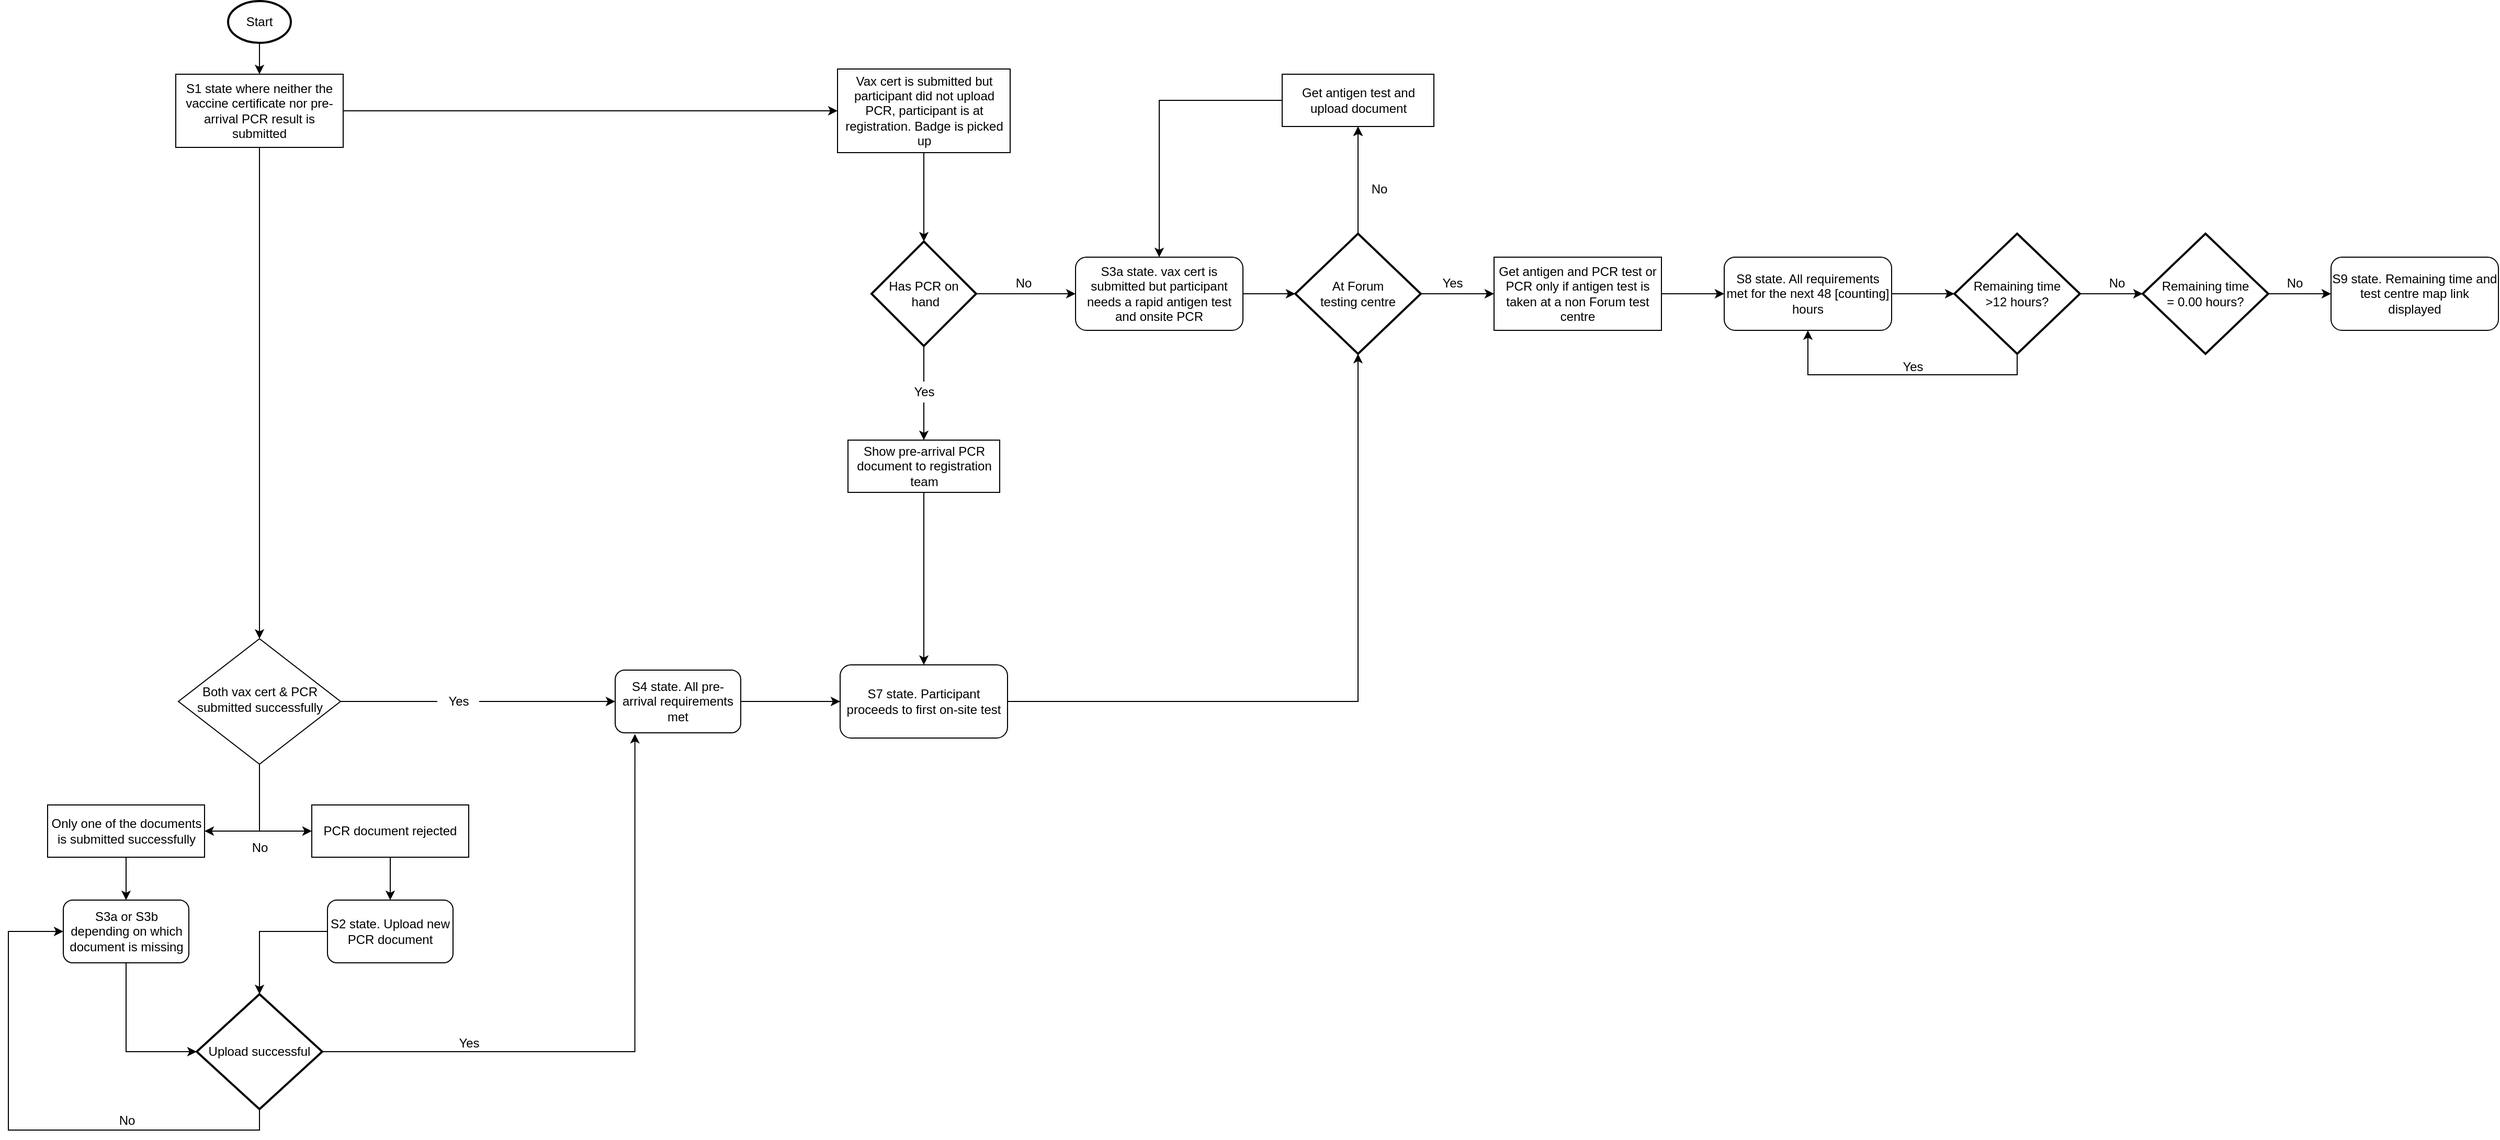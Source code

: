 <mxfile version="14.6.11" type="github">
  <diagram id="C5RBs43oDa-KdzZeNtuy" name="Page-1">
    <mxGraphModel dx="9123" dy="5685" grid="1" gridSize="10" guides="1" tooltips="1" connect="1" arrows="1" fold="1" page="1" pageScale="1" pageWidth="583" pageHeight="827" math="0" shadow="0">
      <root>
        <mxCell id="WIyWlLk6GJQsqaUBKTNV-0" />
        <mxCell id="WIyWlLk6GJQsqaUBKTNV-1" parent="WIyWlLk6GJQsqaUBKTNV-0" />
        <mxCell id="kkBGDYYdDlyMSQgDSRYE-59" style="edgeStyle=orthogonalEdgeStyle;rounded=0;orthogonalLoop=1;jettySize=auto;html=1;exitX=0.5;exitY=1;exitDx=0;exitDy=0;entryX=0.5;entryY=0;entryDx=0;entryDy=0;" edge="1" parent="WIyWlLk6GJQsqaUBKTNV-1" source="WIyWlLk6GJQsqaUBKTNV-3" target="kkBGDYYdDlyMSQgDSRYE-58">
          <mxGeometry relative="1" as="geometry" />
        </mxCell>
        <mxCell id="WIyWlLk6GJQsqaUBKTNV-3" value="Only one of the documents is submitted successfully" style="rounded=0;whiteSpace=wrap;html=1;fontSize=12;glass=0;strokeWidth=1;shadow=0;" parent="WIyWlLk6GJQsqaUBKTNV-1" vertex="1">
          <mxGeometry x="117.5" y="819" width="150" height="50" as="geometry" />
        </mxCell>
        <mxCell id="kkBGDYYdDlyMSQgDSRYE-43" style="edgeStyle=orthogonalEdgeStyle;rounded=0;orthogonalLoop=1;jettySize=auto;html=1;exitX=0.5;exitY=1;exitDx=0;exitDy=0;entryX=1;entryY=0.5;entryDx=0;entryDy=0;" edge="1" parent="WIyWlLk6GJQsqaUBKTNV-1" source="WIyWlLk6GJQsqaUBKTNV-6" target="WIyWlLk6GJQsqaUBKTNV-3">
          <mxGeometry relative="1" as="geometry" />
        </mxCell>
        <mxCell id="kkBGDYYdDlyMSQgDSRYE-45" style="edgeStyle=orthogonalEdgeStyle;rounded=0;orthogonalLoop=1;jettySize=auto;html=1;exitX=0.5;exitY=1;exitDx=0;exitDy=0;entryX=0;entryY=0.5;entryDx=0;entryDy=0;" edge="1" parent="WIyWlLk6GJQsqaUBKTNV-1" source="WIyWlLk6GJQsqaUBKTNV-6" target="kkBGDYYdDlyMSQgDSRYE-34">
          <mxGeometry relative="1" as="geometry" />
        </mxCell>
        <mxCell id="kkBGDYYdDlyMSQgDSRYE-56" style="edgeStyle=orthogonalEdgeStyle;rounded=0;orthogonalLoop=1;jettySize=auto;html=1;exitX=1;exitY=0.5;exitDx=0;exitDy=0;entryX=0;entryY=0.5;entryDx=0;entryDy=0;startArrow=none;" edge="1" parent="WIyWlLk6GJQsqaUBKTNV-1" source="kkBGDYYdDlyMSQgDSRYE-33" target="kkBGDYYdDlyMSQgDSRYE-6">
          <mxGeometry relative="1" as="geometry" />
        </mxCell>
        <mxCell id="WIyWlLk6GJQsqaUBKTNV-6" value="Both vax cert &amp;amp; PCR submitted successfully" style="rhombus;whiteSpace=wrap;html=1;shadow=0;fontFamily=Helvetica;fontSize=12;align=center;strokeWidth=1;spacing=6;spacingTop=-4;" parent="WIyWlLk6GJQsqaUBKTNV-1" vertex="1">
          <mxGeometry x="242.5" y="660" width="155" height="120" as="geometry" />
        </mxCell>
        <mxCell id="kkBGDYYdDlyMSQgDSRYE-95" style="edgeStyle=orthogonalEdgeStyle;rounded=0;orthogonalLoop=1;jettySize=auto;html=1;exitX=1;exitY=0.5;exitDx=0;exitDy=0;entryX=0.5;entryY=1;entryDx=0;entryDy=0;entryPerimeter=0;" edge="1" parent="WIyWlLk6GJQsqaUBKTNV-1" source="WIyWlLk6GJQsqaUBKTNV-12" target="kkBGDYYdDlyMSQgDSRYE-84">
          <mxGeometry relative="1" as="geometry" />
        </mxCell>
        <mxCell id="WIyWlLk6GJQsqaUBKTNV-12" value="S7 state. Participant proceeds to first on-site test" style="rounded=1;whiteSpace=wrap;html=1;fontSize=12;glass=0;strokeWidth=1;shadow=0;" parent="WIyWlLk6GJQsqaUBKTNV-1" vertex="1">
          <mxGeometry x="875" y="685" width="160" height="70" as="geometry" />
        </mxCell>
        <mxCell id="kkBGDYYdDlyMSQgDSRYE-3" style="edgeStyle=orthogonalEdgeStyle;rounded=0;orthogonalLoop=1;jettySize=auto;html=1;exitX=0.5;exitY=1;exitDx=0;exitDy=0;exitPerimeter=0;entryX=0.5;entryY=0;entryDx=0;entryDy=0;" edge="1" parent="WIyWlLk6GJQsqaUBKTNV-1" source="kkBGDYYdDlyMSQgDSRYE-1" target="kkBGDYYdDlyMSQgDSRYE-2">
          <mxGeometry relative="1" as="geometry" />
        </mxCell>
        <mxCell id="kkBGDYYdDlyMSQgDSRYE-1" value="Start" style="strokeWidth=2;html=1;shape=mxgraph.flowchart.start_1;whiteSpace=wrap;" vertex="1" parent="WIyWlLk6GJQsqaUBKTNV-1">
          <mxGeometry x="290" y="50" width="60" height="40" as="geometry" />
        </mxCell>
        <mxCell id="kkBGDYYdDlyMSQgDSRYE-39" style="edgeStyle=orthogonalEdgeStyle;rounded=0;orthogonalLoop=1;jettySize=auto;html=1;exitX=0.5;exitY=1;exitDx=0;exitDy=0;" edge="1" parent="WIyWlLk6GJQsqaUBKTNV-1" source="kkBGDYYdDlyMSQgDSRYE-2" target="WIyWlLk6GJQsqaUBKTNV-6">
          <mxGeometry relative="1" as="geometry" />
        </mxCell>
        <mxCell id="kkBGDYYdDlyMSQgDSRYE-67" style="edgeStyle=orthogonalEdgeStyle;rounded=0;orthogonalLoop=1;jettySize=auto;html=1;exitX=1;exitY=0.5;exitDx=0;exitDy=0;entryX=0;entryY=0.5;entryDx=0;entryDy=0;" edge="1" parent="WIyWlLk6GJQsqaUBKTNV-1" source="kkBGDYYdDlyMSQgDSRYE-2" target="kkBGDYYdDlyMSQgDSRYE-66">
          <mxGeometry relative="1" as="geometry" />
        </mxCell>
        <mxCell id="kkBGDYYdDlyMSQgDSRYE-2" value="S1 state where neither the vaccine certificate nor pre-arrival PCR result is submitted" style="rounded=0;whiteSpace=wrap;html=1;" vertex="1" parent="WIyWlLk6GJQsqaUBKTNV-1">
          <mxGeometry x="240" y="120" width="160" height="70" as="geometry" />
        </mxCell>
        <mxCell id="kkBGDYYdDlyMSQgDSRYE-15" style="edgeStyle=orthogonalEdgeStyle;rounded=0;orthogonalLoop=1;jettySize=auto;html=1;exitX=1;exitY=0.5;exitDx=0;exitDy=0;entryX=0;entryY=0.5;entryDx=0;entryDy=0;" edge="1" parent="WIyWlLk6GJQsqaUBKTNV-1" source="kkBGDYYdDlyMSQgDSRYE-6" target="WIyWlLk6GJQsqaUBKTNV-12">
          <mxGeometry relative="1" as="geometry" />
        </mxCell>
        <mxCell id="kkBGDYYdDlyMSQgDSRYE-6" value="S4 state. All pre-arrival requirements met" style="rounded=1;whiteSpace=wrap;html=1;" vertex="1" parent="WIyWlLk6GJQsqaUBKTNV-1">
          <mxGeometry x="660" y="690" width="120" height="60" as="geometry" />
        </mxCell>
        <mxCell id="kkBGDYYdDlyMSQgDSRYE-49" style="edgeStyle=orthogonalEdgeStyle;rounded=0;orthogonalLoop=1;jettySize=auto;html=1;exitX=0.5;exitY=1;exitDx=0;exitDy=0;entryX=0.5;entryY=0;entryDx=0;entryDy=0;" edge="1" parent="WIyWlLk6GJQsqaUBKTNV-1" source="kkBGDYYdDlyMSQgDSRYE-34" target="kkBGDYYdDlyMSQgDSRYE-36">
          <mxGeometry relative="1" as="geometry" />
        </mxCell>
        <mxCell id="kkBGDYYdDlyMSQgDSRYE-34" value="PCR document rejected" style="rounded=0;whiteSpace=wrap;html=1;fontSize=12;glass=0;strokeWidth=1;shadow=0;" vertex="1" parent="WIyWlLk6GJQsqaUBKTNV-1">
          <mxGeometry x="370" y="819" width="150" height="50" as="geometry" />
        </mxCell>
        <mxCell id="kkBGDYYdDlyMSQgDSRYE-64" style="edgeStyle=orthogonalEdgeStyle;rounded=0;orthogonalLoop=1;jettySize=auto;html=1;exitX=0;exitY=0.5;exitDx=0;exitDy=0;" edge="1" parent="WIyWlLk6GJQsqaUBKTNV-1" source="kkBGDYYdDlyMSQgDSRYE-36" target="kkBGDYYdDlyMSQgDSRYE-50">
          <mxGeometry relative="1" as="geometry" />
        </mxCell>
        <mxCell id="kkBGDYYdDlyMSQgDSRYE-36" value="S2 state. Upload new PCR document" style="rounded=1;whiteSpace=wrap;html=1;" vertex="1" parent="WIyWlLk6GJQsqaUBKTNV-1">
          <mxGeometry x="385" y="910" width="120" height="60" as="geometry" />
        </mxCell>
        <mxCell id="kkBGDYYdDlyMSQgDSRYE-37" value="No" style="text;html=1;align=center;verticalAlign=middle;resizable=0;points=[];autosize=1;strokeColor=none;" vertex="1" parent="WIyWlLk6GJQsqaUBKTNV-1">
          <mxGeometry x="305" y="850" width="30" height="20" as="geometry" />
        </mxCell>
        <mxCell id="kkBGDYYdDlyMSQgDSRYE-51" style="edgeStyle=orthogonalEdgeStyle;rounded=0;orthogonalLoop=1;jettySize=auto;html=1;exitX=1;exitY=0.5;exitDx=0;exitDy=0;exitPerimeter=0;entryX=0.157;entryY=1.019;entryDx=0;entryDy=0;entryPerimeter=0;" edge="1" parent="WIyWlLk6GJQsqaUBKTNV-1" source="kkBGDYYdDlyMSQgDSRYE-50" target="kkBGDYYdDlyMSQgDSRYE-6">
          <mxGeometry relative="1" as="geometry" />
        </mxCell>
        <mxCell id="kkBGDYYdDlyMSQgDSRYE-62" style="edgeStyle=orthogonalEdgeStyle;rounded=0;orthogonalLoop=1;jettySize=auto;html=1;exitX=0.5;exitY=1;exitDx=0;exitDy=0;exitPerimeter=0;entryX=0;entryY=0.5;entryDx=0;entryDy=0;" edge="1" parent="WIyWlLk6GJQsqaUBKTNV-1" source="kkBGDYYdDlyMSQgDSRYE-50" target="kkBGDYYdDlyMSQgDSRYE-58">
          <mxGeometry relative="1" as="geometry">
            <Array as="points">
              <mxPoint x="320" y="1130" />
              <mxPoint x="80" y="1130" />
              <mxPoint x="80" y="940" />
            </Array>
          </mxGeometry>
        </mxCell>
        <mxCell id="kkBGDYYdDlyMSQgDSRYE-50" value="Upload successful" style="strokeWidth=2;html=1;shape=mxgraph.flowchart.decision;whiteSpace=wrap;" vertex="1" parent="WIyWlLk6GJQsqaUBKTNV-1">
          <mxGeometry x="260" y="1000" width="120" height="110" as="geometry" />
        </mxCell>
        <mxCell id="kkBGDYYdDlyMSQgDSRYE-61" style="edgeStyle=orthogonalEdgeStyle;rounded=0;orthogonalLoop=1;jettySize=auto;html=1;exitX=0.5;exitY=1;exitDx=0;exitDy=0;entryX=0;entryY=0.5;entryDx=0;entryDy=0;entryPerimeter=0;" edge="1" parent="WIyWlLk6GJQsqaUBKTNV-1" source="kkBGDYYdDlyMSQgDSRYE-58" target="kkBGDYYdDlyMSQgDSRYE-50">
          <mxGeometry relative="1" as="geometry" />
        </mxCell>
        <mxCell id="kkBGDYYdDlyMSQgDSRYE-58" value="S3a or S3b depending on which document is missing" style="rounded=1;whiteSpace=wrap;html=1;" vertex="1" parent="WIyWlLk6GJQsqaUBKTNV-1">
          <mxGeometry x="132.5" y="910" width="120" height="60" as="geometry" />
        </mxCell>
        <mxCell id="kkBGDYYdDlyMSQgDSRYE-63" value="No" style="text;html=1;align=center;verticalAlign=middle;resizable=0;points=[];autosize=1;strokeColor=none;" vertex="1" parent="WIyWlLk6GJQsqaUBKTNV-1">
          <mxGeometry x="177.5" y="1111" width="30" height="20" as="geometry" />
        </mxCell>
        <mxCell id="kkBGDYYdDlyMSQgDSRYE-70" style="edgeStyle=orthogonalEdgeStyle;rounded=0;orthogonalLoop=1;jettySize=auto;html=1;exitX=0.5;exitY=1;exitDx=0;exitDy=0;" edge="1" parent="WIyWlLk6GJQsqaUBKTNV-1" source="kkBGDYYdDlyMSQgDSRYE-66" target="kkBGDYYdDlyMSQgDSRYE-68">
          <mxGeometry relative="1" as="geometry" />
        </mxCell>
        <mxCell id="kkBGDYYdDlyMSQgDSRYE-66" value="Vax cert is submitted but participant did not upload PCR, participant is at registration. Badge is picked up" style="rounded=0;whiteSpace=wrap;html=1;" vertex="1" parent="WIyWlLk6GJQsqaUBKTNV-1">
          <mxGeometry x="872.5" y="115" width="165" height="80" as="geometry" />
        </mxCell>
        <mxCell id="kkBGDYYdDlyMSQgDSRYE-72" style="edgeStyle=orthogonalEdgeStyle;rounded=0;orthogonalLoop=1;jettySize=auto;html=1;exitX=0.5;exitY=1;exitDx=0;exitDy=0;exitPerimeter=0;startArrow=none;" edge="1" parent="WIyWlLk6GJQsqaUBKTNV-1" source="kkBGDYYdDlyMSQgDSRYE-77" target="kkBGDYYdDlyMSQgDSRYE-71">
          <mxGeometry relative="1" as="geometry" />
        </mxCell>
        <mxCell id="kkBGDYYdDlyMSQgDSRYE-76" style="edgeStyle=orthogonalEdgeStyle;rounded=0;orthogonalLoop=1;jettySize=auto;html=1;exitX=1;exitY=0.5;exitDx=0;exitDy=0;exitPerimeter=0;entryX=0;entryY=0.5;entryDx=0;entryDy=0;" edge="1" parent="WIyWlLk6GJQsqaUBKTNV-1" source="kkBGDYYdDlyMSQgDSRYE-68" target="kkBGDYYdDlyMSQgDSRYE-75">
          <mxGeometry relative="1" as="geometry" />
        </mxCell>
        <mxCell id="kkBGDYYdDlyMSQgDSRYE-68" value="Has PCR on&lt;br&gt;&amp;nbsp;hand" style="strokeWidth=2;html=1;shape=mxgraph.flowchart.decision;whiteSpace=wrap;" vertex="1" parent="WIyWlLk6GJQsqaUBKTNV-1">
          <mxGeometry x="905" y="280" width="100" height="100" as="geometry" />
        </mxCell>
        <mxCell id="kkBGDYYdDlyMSQgDSRYE-74" style="edgeStyle=orthogonalEdgeStyle;rounded=0;orthogonalLoop=1;jettySize=auto;html=1;exitX=0.5;exitY=1;exitDx=0;exitDy=0;" edge="1" parent="WIyWlLk6GJQsqaUBKTNV-1" source="kkBGDYYdDlyMSQgDSRYE-71" target="WIyWlLk6GJQsqaUBKTNV-12">
          <mxGeometry relative="1" as="geometry" />
        </mxCell>
        <mxCell id="kkBGDYYdDlyMSQgDSRYE-71" value="Show pre-arrival PCR document to registration team" style="rounded=0;whiteSpace=wrap;html=1;fontSize=12;glass=0;strokeWidth=1;shadow=0;" vertex="1" parent="WIyWlLk6GJQsqaUBKTNV-1">
          <mxGeometry x="882.5" y="470" width="145" height="50" as="geometry" />
        </mxCell>
        <mxCell id="kkBGDYYdDlyMSQgDSRYE-85" style="edgeStyle=orthogonalEdgeStyle;rounded=0;orthogonalLoop=1;jettySize=auto;html=1;exitX=1;exitY=0.5;exitDx=0;exitDy=0;entryX=0;entryY=0.5;entryDx=0;entryDy=0;entryPerimeter=0;" edge="1" parent="WIyWlLk6GJQsqaUBKTNV-1" source="kkBGDYYdDlyMSQgDSRYE-75" target="kkBGDYYdDlyMSQgDSRYE-84">
          <mxGeometry relative="1" as="geometry" />
        </mxCell>
        <mxCell id="kkBGDYYdDlyMSQgDSRYE-75" value="S3a state. vax cert is submitted but participant needs a rapid antigen test and onsite PCR" style="rounded=1;whiteSpace=wrap;html=1;fontSize=12;glass=0;strokeWidth=1;shadow=0;" vertex="1" parent="WIyWlLk6GJQsqaUBKTNV-1">
          <mxGeometry x="1100" y="295" width="160" height="70" as="geometry" />
        </mxCell>
        <mxCell id="kkBGDYYdDlyMSQgDSRYE-77" value="Yes" style="text;html=1;align=center;verticalAlign=middle;resizable=0;points=[];autosize=1;strokeColor=none;" vertex="1" parent="WIyWlLk6GJQsqaUBKTNV-1">
          <mxGeometry x="935" y="414" width="40" height="20" as="geometry" />
        </mxCell>
        <mxCell id="kkBGDYYdDlyMSQgDSRYE-78" value="" style="edgeStyle=orthogonalEdgeStyle;rounded=0;orthogonalLoop=1;jettySize=auto;html=1;exitX=0.5;exitY=1;exitDx=0;exitDy=0;exitPerimeter=0;endArrow=none;" edge="1" parent="WIyWlLk6GJQsqaUBKTNV-1" source="kkBGDYYdDlyMSQgDSRYE-68" target="kkBGDYYdDlyMSQgDSRYE-77">
          <mxGeometry relative="1" as="geometry">
            <mxPoint x="955" y="380" as="sourcePoint" />
            <mxPoint x="955" y="470.0" as="targetPoint" />
          </mxGeometry>
        </mxCell>
        <mxCell id="kkBGDYYdDlyMSQgDSRYE-33" value="Yes" style="text;html=1;align=center;verticalAlign=middle;resizable=0;points=[];autosize=1;strokeColor=none;" vertex="1" parent="WIyWlLk6GJQsqaUBKTNV-1">
          <mxGeometry x="490" y="710" width="40" height="20" as="geometry" />
        </mxCell>
        <mxCell id="kkBGDYYdDlyMSQgDSRYE-79" value="" style="edgeStyle=orthogonalEdgeStyle;rounded=0;orthogonalLoop=1;jettySize=auto;html=1;exitX=1;exitY=0.5;exitDx=0;exitDy=0;entryX=0;entryY=0.5;entryDx=0;entryDy=0;endArrow=none;" edge="1" parent="WIyWlLk6GJQsqaUBKTNV-1" source="WIyWlLk6GJQsqaUBKTNV-6" target="kkBGDYYdDlyMSQgDSRYE-33">
          <mxGeometry relative="1" as="geometry">
            <mxPoint x="397.5" y="720.0" as="sourcePoint" />
            <mxPoint x="660" y="720.0" as="targetPoint" />
          </mxGeometry>
        </mxCell>
        <mxCell id="kkBGDYYdDlyMSQgDSRYE-52" value="Yes" style="text;html=1;align=center;verticalAlign=middle;resizable=0;points=[];autosize=1;strokeColor=none;" vertex="1" parent="WIyWlLk6GJQsqaUBKTNV-1">
          <mxGeometry x="500" y="1037" width="40" height="20" as="geometry" />
        </mxCell>
        <mxCell id="kkBGDYYdDlyMSQgDSRYE-87" style="edgeStyle=orthogonalEdgeStyle;rounded=0;orthogonalLoop=1;jettySize=auto;html=1;exitX=0.5;exitY=0;exitDx=0;exitDy=0;exitPerimeter=0;entryX=0.5;entryY=1;entryDx=0;entryDy=0;" edge="1" parent="WIyWlLk6GJQsqaUBKTNV-1" source="kkBGDYYdDlyMSQgDSRYE-84" target="kkBGDYYdDlyMSQgDSRYE-86">
          <mxGeometry relative="1" as="geometry" />
        </mxCell>
        <mxCell id="kkBGDYYdDlyMSQgDSRYE-89" value="" style="edgeStyle=orthogonalEdgeStyle;rounded=0;orthogonalLoop=1;jettySize=auto;html=1;" edge="1" parent="WIyWlLk6GJQsqaUBKTNV-1" source="kkBGDYYdDlyMSQgDSRYE-84" target="kkBGDYYdDlyMSQgDSRYE-86">
          <mxGeometry relative="1" as="geometry" />
        </mxCell>
        <mxCell id="kkBGDYYdDlyMSQgDSRYE-93" style="edgeStyle=orthogonalEdgeStyle;rounded=0;orthogonalLoop=1;jettySize=auto;html=1;exitX=1;exitY=0.5;exitDx=0;exitDy=0;exitPerimeter=0;entryX=0;entryY=0.5;entryDx=0;entryDy=0;" edge="1" parent="WIyWlLk6GJQsqaUBKTNV-1" source="kkBGDYYdDlyMSQgDSRYE-84" target="kkBGDYYdDlyMSQgDSRYE-92">
          <mxGeometry relative="1" as="geometry" />
        </mxCell>
        <mxCell id="kkBGDYYdDlyMSQgDSRYE-84" value="At Forum &lt;br&gt;testing centre" style="strokeWidth=2;html=1;shape=mxgraph.flowchart.decision;whiteSpace=wrap;" vertex="1" parent="WIyWlLk6GJQsqaUBKTNV-1">
          <mxGeometry x="1310" y="272.5" width="120" height="115" as="geometry" />
        </mxCell>
        <mxCell id="kkBGDYYdDlyMSQgDSRYE-88" style="edgeStyle=orthogonalEdgeStyle;rounded=0;orthogonalLoop=1;jettySize=auto;html=1;exitX=0;exitY=0.5;exitDx=0;exitDy=0;entryX=0.5;entryY=0;entryDx=0;entryDy=0;" edge="1" parent="WIyWlLk6GJQsqaUBKTNV-1" source="kkBGDYYdDlyMSQgDSRYE-86" target="kkBGDYYdDlyMSQgDSRYE-75">
          <mxGeometry relative="1" as="geometry" />
        </mxCell>
        <mxCell id="kkBGDYYdDlyMSQgDSRYE-86" value="Get antigen test and upload document" style="rounded=0;whiteSpace=wrap;html=1;fontSize=12;glass=0;strokeWidth=1;shadow=0;" vertex="1" parent="WIyWlLk6GJQsqaUBKTNV-1">
          <mxGeometry x="1297.5" y="120" width="145" height="50" as="geometry" />
        </mxCell>
        <mxCell id="kkBGDYYdDlyMSQgDSRYE-90" value="No" style="text;html=1;align=center;verticalAlign=middle;resizable=0;points=[];autosize=1;strokeColor=none;" vertex="1" parent="WIyWlLk6GJQsqaUBKTNV-1">
          <mxGeometry x="1375" y="220" width="30" height="20" as="geometry" />
        </mxCell>
        <mxCell id="kkBGDYYdDlyMSQgDSRYE-91" value="No" style="text;html=1;align=center;verticalAlign=middle;resizable=0;points=[];autosize=1;strokeColor=none;" vertex="1" parent="WIyWlLk6GJQsqaUBKTNV-1">
          <mxGeometry x="1035" y="310" width="30" height="20" as="geometry" />
        </mxCell>
        <mxCell id="kkBGDYYdDlyMSQgDSRYE-99" style="edgeStyle=orthogonalEdgeStyle;rounded=0;orthogonalLoop=1;jettySize=auto;html=1;exitX=1;exitY=0.5;exitDx=0;exitDy=0;entryX=0;entryY=0.5;entryDx=0;entryDy=0;" edge="1" parent="WIyWlLk6GJQsqaUBKTNV-1" source="kkBGDYYdDlyMSQgDSRYE-92" target="kkBGDYYdDlyMSQgDSRYE-98">
          <mxGeometry relative="1" as="geometry" />
        </mxCell>
        <mxCell id="kkBGDYYdDlyMSQgDSRYE-92" value="Get antigen and PCR test or PCR only if antigen test is taken at a non Forum test centre" style="rounded=0;whiteSpace=wrap;html=1;" vertex="1" parent="WIyWlLk6GJQsqaUBKTNV-1">
          <mxGeometry x="1500" y="295" width="160" height="70" as="geometry" />
        </mxCell>
        <mxCell id="kkBGDYYdDlyMSQgDSRYE-94" value="Yes" style="text;html=1;align=center;verticalAlign=middle;resizable=0;points=[];autosize=1;strokeColor=none;" vertex="1" parent="WIyWlLk6GJQsqaUBKTNV-1">
          <mxGeometry x="1440" y="310" width="40" height="20" as="geometry" />
        </mxCell>
        <mxCell id="kkBGDYYdDlyMSQgDSRYE-101" style="edgeStyle=orthogonalEdgeStyle;rounded=0;orthogonalLoop=1;jettySize=auto;html=1;exitX=1;exitY=0.5;exitDx=0;exitDy=0;entryX=0;entryY=0.5;entryDx=0;entryDy=0;entryPerimeter=0;" edge="1" parent="WIyWlLk6GJQsqaUBKTNV-1" source="kkBGDYYdDlyMSQgDSRYE-98" target="kkBGDYYdDlyMSQgDSRYE-100">
          <mxGeometry relative="1" as="geometry" />
        </mxCell>
        <mxCell id="kkBGDYYdDlyMSQgDSRYE-98" value="S8 state. All requirements met for the next 48 [counting] hours" style="rounded=1;whiteSpace=wrap;html=1;fontSize=12;glass=0;strokeWidth=1;shadow=0;" vertex="1" parent="WIyWlLk6GJQsqaUBKTNV-1">
          <mxGeometry x="1720" y="295" width="160" height="70" as="geometry" />
        </mxCell>
        <mxCell id="kkBGDYYdDlyMSQgDSRYE-112" style="edgeStyle=orthogonalEdgeStyle;rounded=0;orthogonalLoop=1;jettySize=auto;html=1;exitX=0.5;exitY=1;exitDx=0;exitDy=0;exitPerimeter=0;entryX=0.5;entryY=1;entryDx=0;entryDy=0;" edge="1" parent="WIyWlLk6GJQsqaUBKTNV-1" source="kkBGDYYdDlyMSQgDSRYE-100" target="kkBGDYYdDlyMSQgDSRYE-98">
          <mxGeometry relative="1" as="geometry" />
        </mxCell>
        <mxCell id="kkBGDYYdDlyMSQgDSRYE-121" style="edgeStyle=orthogonalEdgeStyle;rounded=0;orthogonalLoop=1;jettySize=auto;html=1;exitX=1;exitY=0.5;exitDx=0;exitDy=0;exitPerimeter=0;" edge="1" parent="WIyWlLk6GJQsqaUBKTNV-1" source="kkBGDYYdDlyMSQgDSRYE-100" target="kkBGDYYdDlyMSQgDSRYE-114">
          <mxGeometry relative="1" as="geometry" />
        </mxCell>
        <mxCell id="kkBGDYYdDlyMSQgDSRYE-100" value="Remaining time &lt;br&gt;&amp;gt;12 hours?" style="strokeWidth=2;html=1;shape=mxgraph.flowchart.decision;whiteSpace=wrap;" vertex="1" parent="WIyWlLk6GJQsqaUBKTNV-1">
          <mxGeometry x="1940" y="272.5" width="120" height="115" as="geometry" />
        </mxCell>
        <mxCell id="kkBGDYYdDlyMSQgDSRYE-113" value="Yes" style="text;html=1;align=center;verticalAlign=middle;resizable=0;points=[];autosize=1;strokeColor=none;" vertex="1" parent="WIyWlLk6GJQsqaUBKTNV-1">
          <mxGeometry x="1880" y="390" width="40" height="20" as="geometry" />
        </mxCell>
        <mxCell id="kkBGDYYdDlyMSQgDSRYE-118" style="edgeStyle=orthogonalEdgeStyle;rounded=0;orthogonalLoop=1;jettySize=auto;html=1;exitX=1;exitY=0.5;exitDx=0;exitDy=0;exitPerimeter=0;entryX=0;entryY=0.5;entryDx=0;entryDy=0;" edge="1" parent="WIyWlLk6GJQsqaUBKTNV-1" source="kkBGDYYdDlyMSQgDSRYE-114" target="kkBGDYYdDlyMSQgDSRYE-117">
          <mxGeometry relative="1" as="geometry" />
        </mxCell>
        <mxCell id="kkBGDYYdDlyMSQgDSRYE-114" value="Remaining time &lt;br&gt;= 0.00 hours?" style="strokeWidth=2;html=1;shape=mxgraph.flowchart.decision;whiteSpace=wrap;" vertex="1" parent="WIyWlLk6GJQsqaUBKTNV-1">
          <mxGeometry x="2120" y="272.5" width="120" height="115" as="geometry" />
        </mxCell>
        <mxCell id="kkBGDYYdDlyMSQgDSRYE-116" value="No" style="text;html=1;align=center;verticalAlign=middle;resizable=0;points=[];autosize=1;strokeColor=none;" vertex="1" parent="WIyWlLk6GJQsqaUBKTNV-1">
          <mxGeometry x="2080" y="310" width="30" height="20" as="geometry" />
        </mxCell>
        <mxCell id="kkBGDYYdDlyMSQgDSRYE-117" value="S9 state. Remaining time and test centre map link displayed" style="rounded=1;whiteSpace=wrap;html=1;fontSize=12;glass=0;strokeWidth=1;shadow=0;" vertex="1" parent="WIyWlLk6GJQsqaUBKTNV-1">
          <mxGeometry x="2300" y="295" width="160" height="70" as="geometry" />
        </mxCell>
        <mxCell id="kkBGDYYdDlyMSQgDSRYE-119" value="No" style="text;html=1;align=center;verticalAlign=middle;resizable=0;points=[];autosize=1;strokeColor=none;" vertex="1" parent="WIyWlLk6GJQsqaUBKTNV-1">
          <mxGeometry x="2250" y="310" width="30" height="20" as="geometry" />
        </mxCell>
      </root>
    </mxGraphModel>
  </diagram>
</mxfile>
